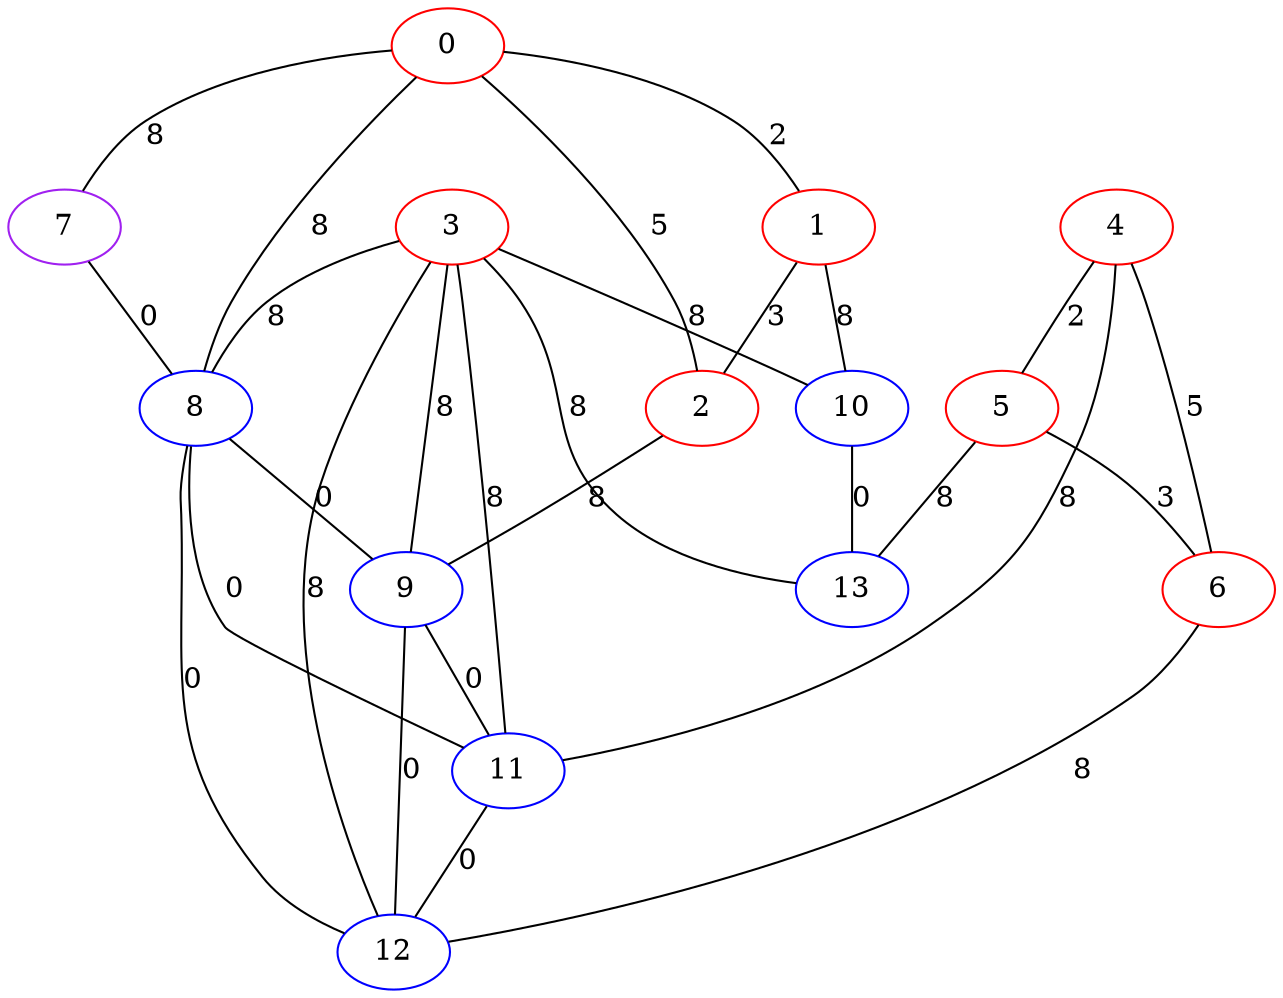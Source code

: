 graph "" {
0 [color=red, weight=1];
1 [color=red, weight=1];
2 [color=red, weight=1];
3 [color=red, weight=1];
4 [color=red, weight=1];
5 [color=red, weight=1];
6 [color=red, weight=1];
7 [color=purple, weight=4];
8 [color=blue, weight=3];
9 [color=blue, weight=3];
10 [color=blue, weight=3];
11 [color=blue, weight=3];
12 [color=blue, weight=3];
13 [color=blue, weight=3];
0 -- 8  [key=0, label=8];
0 -- 1  [key=0, label=2];
0 -- 2  [key=0, label=5];
0 -- 7  [key=0, label=8];
1 -- 2  [key=0, label=3];
1 -- 10  [key=0, label=8];
2 -- 9  [key=0, label=8];
3 -- 8  [key=0, label=8];
3 -- 9  [key=0, label=8];
3 -- 10  [key=0, label=8];
3 -- 11  [key=0, label=8];
3 -- 12  [key=0, label=8];
3 -- 13  [key=0, label=8];
4 -- 11  [key=0, label=8];
4 -- 5  [key=0, label=2];
4 -- 6  [key=0, label=5];
5 -- 13  [key=0, label=8];
5 -- 6  [key=0, label=3];
6 -- 12  [key=0, label=8];
7 -- 8  [key=0, label=0];
8 -- 9  [key=0, label=0];
8 -- 11  [key=0, label=0];
8 -- 12  [key=0, label=0];
9 -- 11  [key=0, label=0];
9 -- 12  [key=0, label=0];
10 -- 13  [key=0, label=0];
11 -- 12  [key=0, label=0];
}

